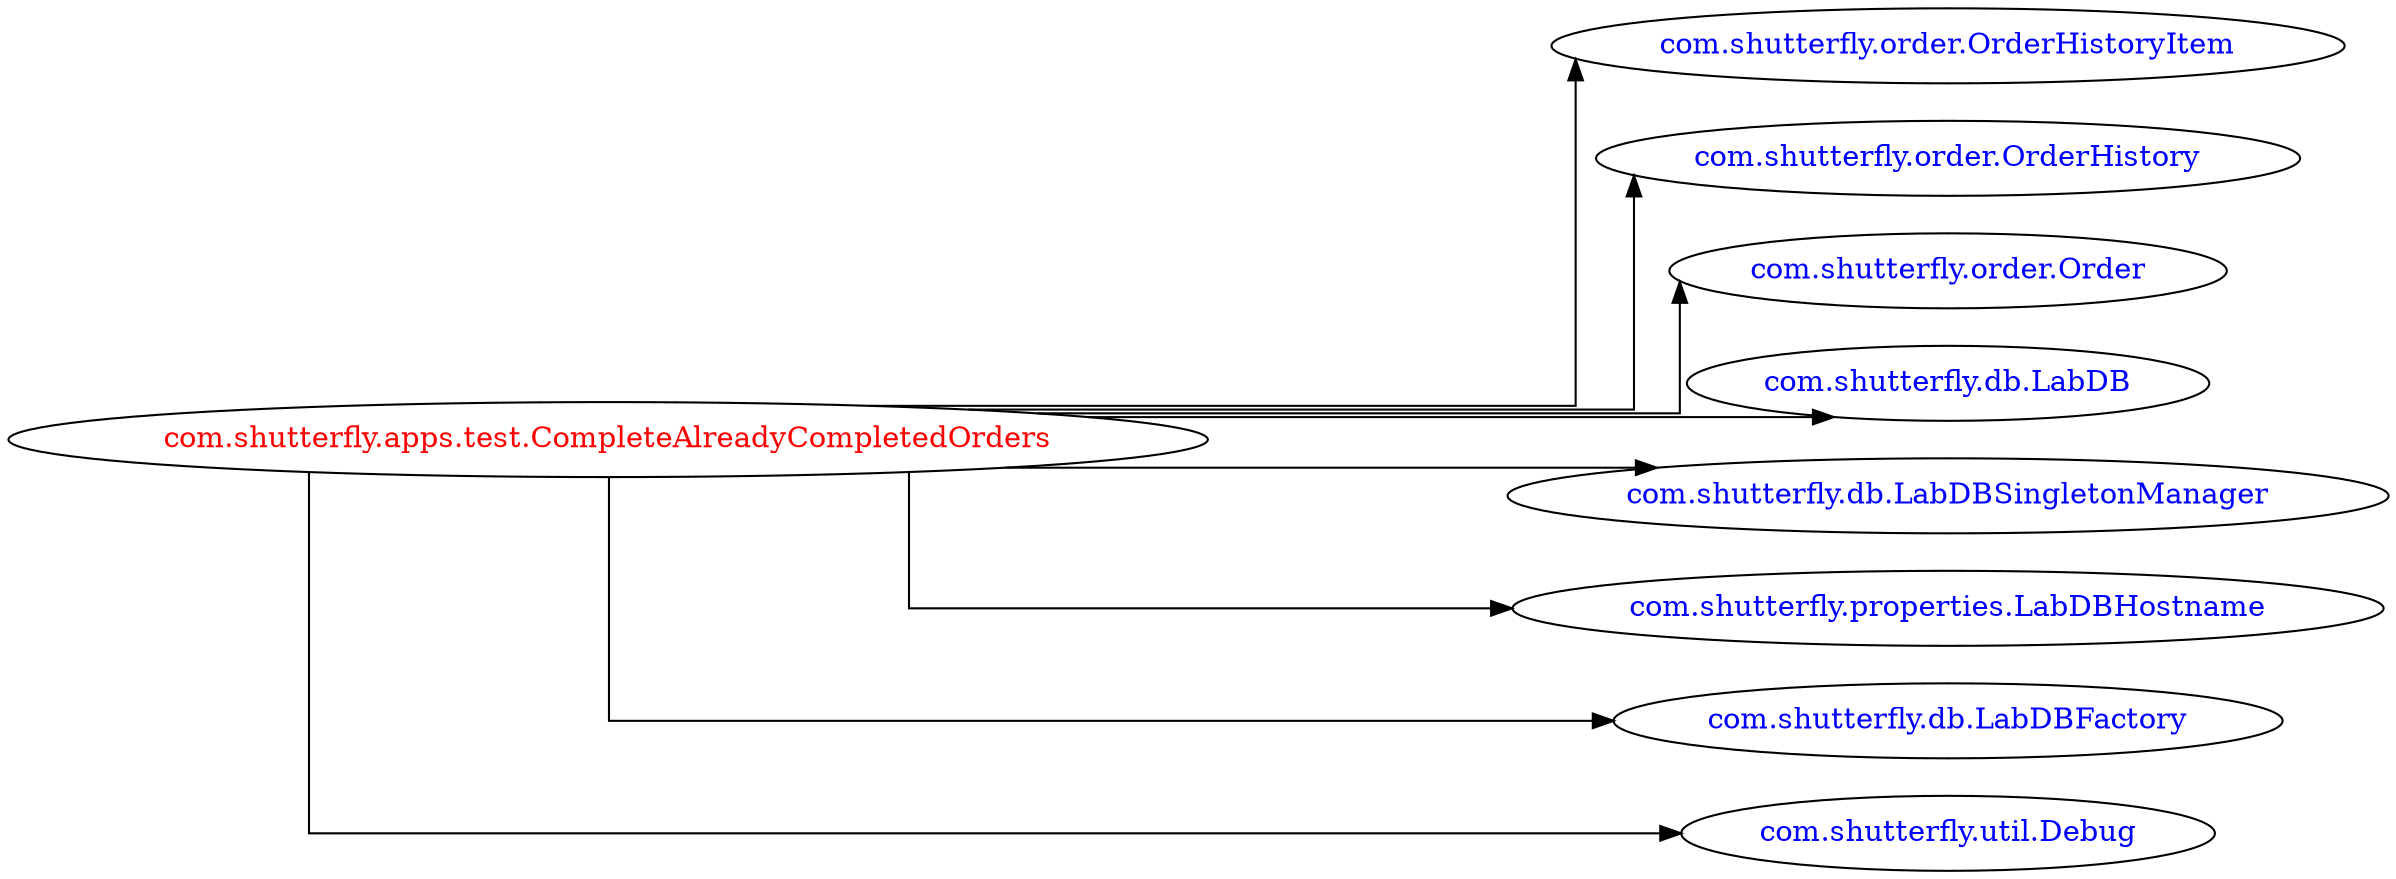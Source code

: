 digraph dependencyGraph {
 concentrate=true;
 ranksep="2.0";
 rankdir="LR"; 
 splines="ortho";
"com.shutterfly.apps.test.CompleteAlreadyCompletedOrders" [fontcolor="red"];
"com.shutterfly.order.OrderHistoryItem" [ fontcolor="blue" ];
"com.shutterfly.apps.test.CompleteAlreadyCompletedOrders"->"com.shutterfly.order.OrderHistoryItem";
"com.shutterfly.order.OrderHistory" [ fontcolor="blue" ];
"com.shutterfly.apps.test.CompleteAlreadyCompletedOrders"->"com.shutterfly.order.OrderHistory";
"com.shutterfly.order.Order" [ fontcolor="blue" ];
"com.shutterfly.apps.test.CompleteAlreadyCompletedOrders"->"com.shutterfly.order.Order";
"com.shutterfly.db.LabDB" [ fontcolor="blue" ];
"com.shutterfly.apps.test.CompleteAlreadyCompletedOrders"->"com.shutterfly.db.LabDB";
"com.shutterfly.db.LabDBSingletonManager" [ fontcolor="blue" ];
"com.shutterfly.apps.test.CompleteAlreadyCompletedOrders"->"com.shutterfly.db.LabDBSingletonManager";
"com.shutterfly.properties.LabDBHostname" [ fontcolor="blue" ];
"com.shutterfly.apps.test.CompleteAlreadyCompletedOrders"->"com.shutterfly.properties.LabDBHostname";
"com.shutterfly.db.LabDBFactory" [ fontcolor="blue" ];
"com.shutterfly.apps.test.CompleteAlreadyCompletedOrders"->"com.shutterfly.db.LabDBFactory";
"com.shutterfly.util.Debug" [ fontcolor="blue" ];
"com.shutterfly.apps.test.CompleteAlreadyCompletedOrders"->"com.shutterfly.util.Debug";
}